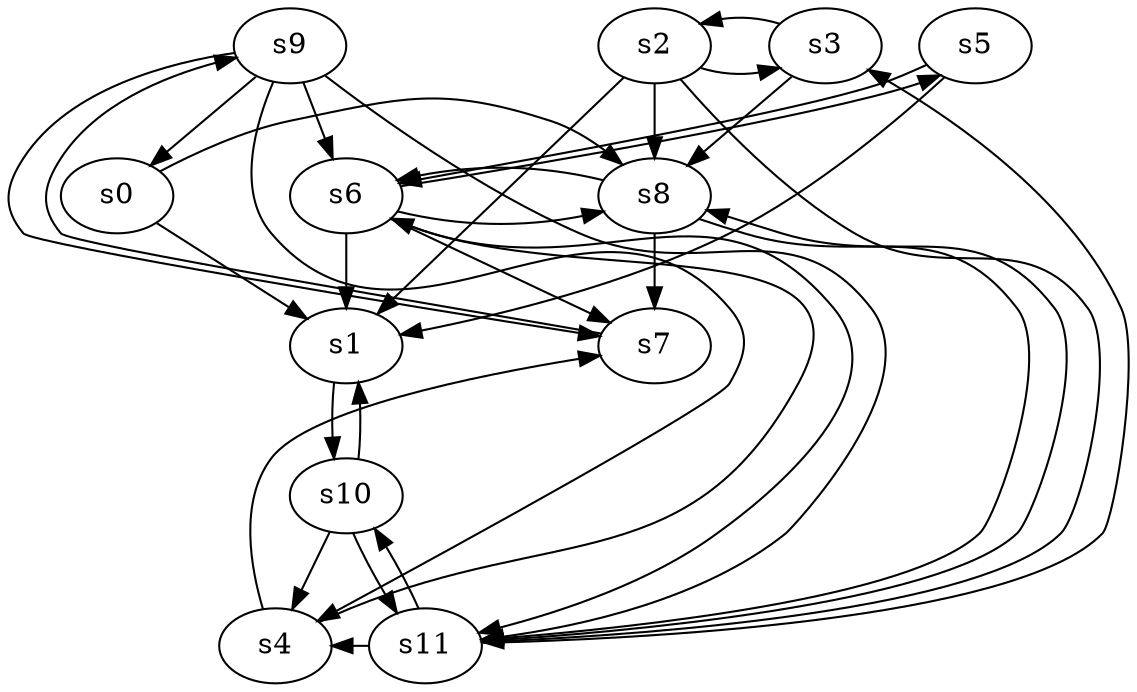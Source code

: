 digraph game_0654_complex_12 {
    s0 [name="s0", player=0, target=1];
    s1 [name="s1", player=0];
    s2 [name="s2", player=1];
    s3 [name="s3", player=0];
    s4 [name="s4", player=1];
    s5 [name="s5", player=0];
    s6 [name="s6", player=0];
    s7 [name="s7", player=0];
    s8 [name="s8", player=1];
    s9 [name="s9", player=1, target=1];
    s10 [name="s10", player=1];
    s11 [name="s11", player=1];

    s0 -> s1 [constraint="!(time % 3 == 1)"];
    s0 -> s8 [constraint="time % 5 == 3 || time % 2 == 1"];
    s1 -> s10;
    s2 -> s1 [constraint="time % 4 == 2 && time % 5 == 2"];
    s2 -> s3 [constraint="time == 8 || time == 9 || time == 19 || time == 20"];
    s2 -> s8;
    s2 -> s11 [constraint="time == 0 || time == 1 || time == 15"];
    s3 -> s2 [constraint="!(time % 5 == 4)"];
    s3 -> s8 [constraint="time % 2 == 0 || time % 2 == 0"];
    s4 -> s6 [constraint="time == 2 || time == 3 || time == 8 || time == 11 || time == 14"];
    s4 -> s7 [constraint="!(time % 6 == 4)"];
    s5 -> s1 [constraint="time % 5 == 3"];
    s5 -> s6 [constraint="!(time % 5 == 1)"];
    s6 -> s1;
    s6 -> s5 [constraint="time % 4 == 3 || time % 5 == 4"];
    s6 -> s7 [constraint="time % 2 == 1"];
    s6 -> s8 [constraint="time % 4 == 3 || time % 3 == 1"];
    s6 -> s11 [constraint="!(time % 5 == 4)"];
    s7 -> s9 [constraint="!(time % 6 == 2)"];
    s8 -> s6 [constraint="!(time % 3 == 2)"];
    s8 -> s7;
    s8 -> s11 [constraint="time % 2 == 0 || time % 5 == 1"];
    s9 -> s0;
    s9 -> s4 [constraint="time % 3 == 1 && time % 3 == 1"];
    s9 -> s6;
    s9 -> s7 [constraint="!(time % 6 == 1)"];
    s9 -> s11 [constraint="time % 3 == 0 && time % 3 == 2"];
    s10 -> s1 [constraint="time % 4 == 3 && time % 5 == 3"];
    s10 -> s4;
    s10 -> s11;
    s11 -> s3 [constraint="time == 1 || time == 9"];
    s11 -> s4 [constraint="!(time % 5 == 2)"];
    s11 -> s8 [constraint="time % 3 == 1 || time % 4 == 2"];
    s11 -> s10 [constraint="time % 6 == 3"];
}
